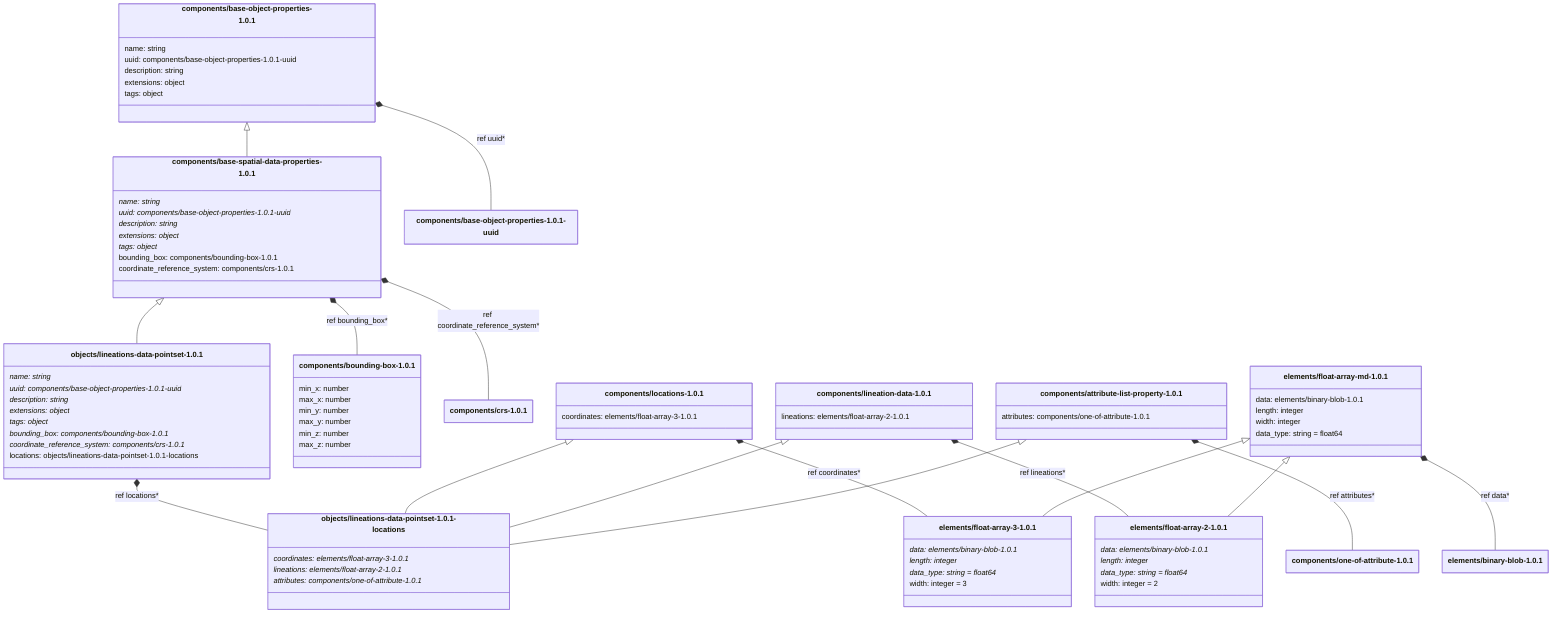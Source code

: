 ---
config:
    class:
        hideEmptyMembersBox: true
---

classDiagram
    class `components/base-object-properties-1.0.1`:::schemaComponent {
        name: string
        uuid: components/base-object-properties-1.0.1-uuid
        description: string
        extensions: object
        tags: object
    }
    class `components/base-spatial-data-properties-1.0.1`:::schemaComponent {
        name: string*
        uuid: components/base-object-properties-1.0.1-uuid*
        description: string*
        extensions: object*
        tags: object*
        bounding_box: components/bounding-box-1.0.1
        coordinate_reference_system: components/crs-1.0.1
    }
    `components/base-object-properties-1.0.1` <|-- `components/base-spatial-data-properties-1.0.1`
    class `objects/lineations-data-pointset-1.0.1`:::schemaObject {
        name: string*
        uuid: components/base-object-properties-1.0.1-uuid*
        description: string*
        extensions: object*
        tags: object*
        bounding_box: components/bounding-box-1.0.1*
        coordinate_reference_system: components/crs-1.0.1*
        locations: objects/lineations-data-pointset-1.0.1-locations
    }
    `components/base-spatial-data-properties-1.0.1` <|-- `objects/lineations-data-pointset-1.0.1`
    `components/base-object-properties-1.0.1` *-- `components/base-object-properties-1.0.1-uuid` : ref uuid*
    `components/base-spatial-data-properties-1.0.1` *-- `components/bounding-box-1.0.1` : ref bounding_box*
    `components/base-spatial-data-properties-1.0.1` *-- `components/crs-1.0.1` : ref coordinate_reference_system*
    `objects/lineations-data-pointset-1.0.1` *-- `objects/lineations-data-pointset-1.0.1-locations` : ref locations*
    class `components/base-object-properties-1.0.1-uuid`:::schemaImplicit {
    }
    class `components/crs-1.0.1`:::schemaComponent {
    }
    class `components/bounding-box-1.0.1`:::schemaComponent {
        min_x: number
        max_x: number
        min_y: number
        max_y: number
        min_z: number
        max_z: number
    }
    class `components/locations-1.0.1`:::schemaComponent {
        coordinates: elements/float-array-3-1.0.1
    }
    class `components/lineation-data-1.0.1`:::schemaComponent {
        lineations: elements/float-array-2-1.0.1
    }
    class `components/attribute-list-property-1.0.1`:::schemaComponent {
        attributes: components/one-of-attribute-1.0.1
    }
    class `objects/lineations-data-pointset-1.0.1-locations`:::schemaImplicit {
        coordinates: elements/float-array-3-1.0.1*
        lineations: elements/float-array-2-1.0.1*
        attributes: components/one-of-attribute-1.0.1*
    }
    `components/locations-1.0.1` <|-- `objects/lineations-data-pointset-1.0.1-locations`
    `components/lineation-data-1.0.1` <|-- `objects/lineations-data-pointset-1.0.1-locations`
    `components/attribute-list-property-1.0.1` <|-- `objects/lineations-data-pointset-1.0.1-locations`
    `components/locations-1.0.1` *-- `elements/float-array-3-1.0.1` : ref coordinates*
    `components/lineation-data-1.0.1` *-- `elements/float-array-2-1.0.1` : ref lineations*
    `components/attribute-list-property-1.0.1` *-- `components/one-of-attribute-1.0.1` : ref attributes*
    class `elements/float-array-md-1.0.1`:::schemaElement {
        data: elements/binary-blob-1.0.1
        length: integer
        width: integer
        data_type: string = float64
    }
    class `elements/float-array-2-1.0.1`:::schemaElement {
        data: elements/binary-blob-1.0.1*
        length: integer*
        data_type: string = float64*
        width: integer = 2
    }
    `elements/float-array-md-1.0.1` <|-- `elements/float-array-2-1.0.1`
    `elements/float-array-md-1.0.1` *-- `elements/binary-blob-1.0.1` : ref data*
    class `elements/binary-blob-1.0.1`:::schemaElement {
    }
    class `elements/float-array-3-1.0.1`:::schemaElement {
        data: elements/binary-blob-1.0.1*
        length: integer*
        data_type: string = float64*
        width: integer = 3
    }
    `elements/float-array-md-1.0.1` <|-- `elements/float-array-3-1.0.1`
    class `components/one-of-attribute-1.0.1`:::schemaComponent {
    }